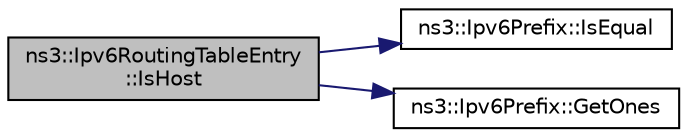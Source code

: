 digraph "ns3::Ipv6RoutingTableEntry::IsHost"
{
  edge [fontname="Helvetica",fontsize="10",labelfontname="Helvetica",labelfontsize="10"];
  node [fontname="Helvetica",fontsize="10",shape=record];
  rankdir="LR";
  Node1 [label="ns3::Ipv6RoutingTableEntry\l::IsHost",height=0.2,width=0.4,color="black", fillcolor="grey75", style="filled", fontcolor="black"];
  Node1 -> Node2 [color="midnightblue",fontsize="10",style="solid"];
  Node2 [label="ns3::Ipv6Prefix::IsEqual",height=0.2,width=0.4,color="black", fillcolor="white", style="filled",URL="$dd/d0a/classns3_1_1Ipv6Prefix.html#a622d52fe7314d6fe7f901bc18de73fd3",tooltip="Comparison operation between two Ipv6Prefix. "];
  Node1 -> Node3 [color="midnightblue",fontsize="10",style="solid"];
  Node3 [label="ns3::Ipv6Prefix::GetOnes",height=0.2,width=0.4,color="black", fillcolor="white", style="filled",URL="$dd/d0a/classns3_1_1Ipv6Prefix.html#aca3fd63a4e0973c7aabeee518d2777f2",tooltip="Get the \"all-1\" IPv6 mask (ffff:ffff:ffff:ffff:ffff:ffff:ffff:ffff). "];
}
